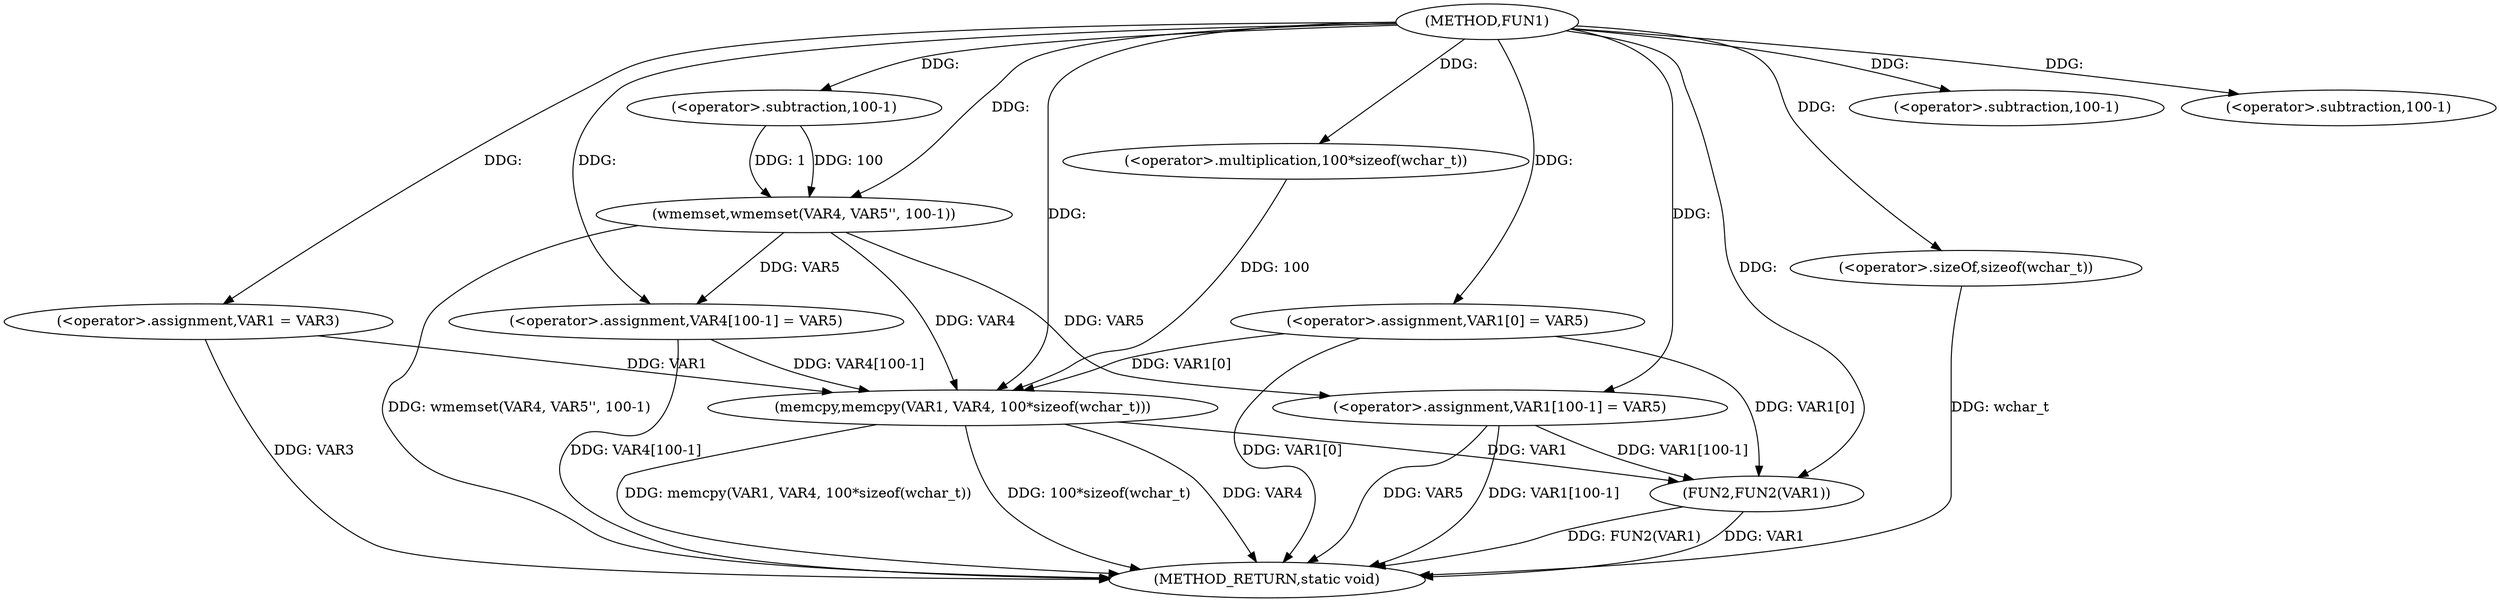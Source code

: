 digraph FUN1 {  
"1000100" [label = "(METHOD,FUN1)" ]
"1000146" [label = "(METHOD_RETURN,static void)" ]
"1000107" [label = "(<operator>.assignment,VAR1 = VAR3)" ]
"1000110" [label = "(<operator>.assignment,VAR1[0] = VAR5)" ]
"1000117" [label = "(wmemset,wmemset(VAR4, VAR5'', 100-1))" ]
"1000120" [label = "(<operator>.subtraction,100-1)" ]
"1000123" [label = "(<operator>.assignment,VAR4[100-1] = VAR5)" ]
"1000126" [label = "(<operator>.subtraction,100-1)" ]
"1000130" [label = "(memcpy,memcpy(VAR1, VAR4, 100*sizeof(wchar_t)))" ]
"1000133" [label = "(<operator>.multiplication,100*sizeof(wchar_t))" ]
"1000135" [label = "(<operator>.sizeOf,sizeof(wchar_t))" ]
"1000137" [label = "(<operator>.assignment,VAR1[100-1] = VAR5)" ]
"1000140" [label = "(<operator>.subtraction,100-1)" ]
"1000144" [label = "(FUN2,FUN2(VAR1))" ]
  "1000117" -> "1000146"  [ label = "DDG: wmemset(VAR4, VAR5'', 100-1)"] 
  "1000130" -> "1000146"  [ label = "DDG: memcpy(VAR1, VAR4, 100*sizeof(wchar_t))"] 
  "1000144" -> "1000146"  [ label = "DDG: FUN2(VAR1)"] 
  "1000130" -> "1000146"  [ label = "DDG: 100*sizeof(wchar_t)"] 
  "1000137" -> "1000146"  [ label = "DDG: VAR1[100-1]"] 
  "1000110" -> "1000146"  [ label = "DDG: VAR1[0]"] 
  "1000123" -> "1000146"  [ label = "DDG: VAR4[100-1]"] 
  "1000130" -> "1000146"  [ label = "DDG: VAR4"] 
  "1000137" -> "1000146"  [ label = "DDG: VAR5"] 
  "1000135" -> "1000146"  [ label = "DDG: wchar_t"] 
  "1000144" -> "1000146"  [ label = "DDG: VAR1"] 
  "1000107" -> "1000146"  [ label = "DDG: VAR3"] 
  "1000100" -> "1000107"  [ label = "DDG: "] 
  "1000100" -> "1000110"  [ label = "DDG: "] 
  "1000100" -> "1000117"  [ label = "DDG: "] 
  "1000120" -> "1000117"  [ label = "DDG: 100"] 
  "1000120" -> "1000117"  [ label = "DDG: 1"] 
  "1000100" -> "1000120"  [ label = "DDG: "] 
  "1000117" -> "1000123"  [ label = "DDG: VAR5"] 
  "1000100" -> "1000123"  [ label = "DDG: "] 
  "1000100" -> "1000126"  [ label = "DDG: "] 
  "1000107" -> "1000130"  [ label = "DDG: VAR1"] 
  "1000110" -> "1000130"  [ label = "DDG: VAR1[0]"] 
  "1000100" -> "1000130"  [ label = "DDG: "] 
  "1000117" -> "1000130"  [ label = "DDG: VAR4"] 
  "1000123" -> "1000130"  [ label = "DDG: VAR4[100-1]"] 
  "1000133" -> "1000130"  [ label = "DDG: 100"] 
  "1000100" -> "1000133"  [ label = "DDG: "] 
  "1000100" -> "1000135"  [ label = "DDG: "] 
  "1000100" -> "1000137"  [ label = "DDG: "] 
  "1000117" -> "1000137"  [ label = "DDG: VAR5"] 
  "1000100" -> "1000140"  [ label = "DDG: "] 
  "1000137" -> "1000144"  [ label = "DDG: VAR1[100-1]"] 
  "1000110" -> "1000144"  [ label = "DDG: VAR1[0]"] 
  "1000130" -> "1000144"  [ label = "DDG: VAR1"] 
  "1000100" -> "1000144"  [ label = "DDG: "] 
}

